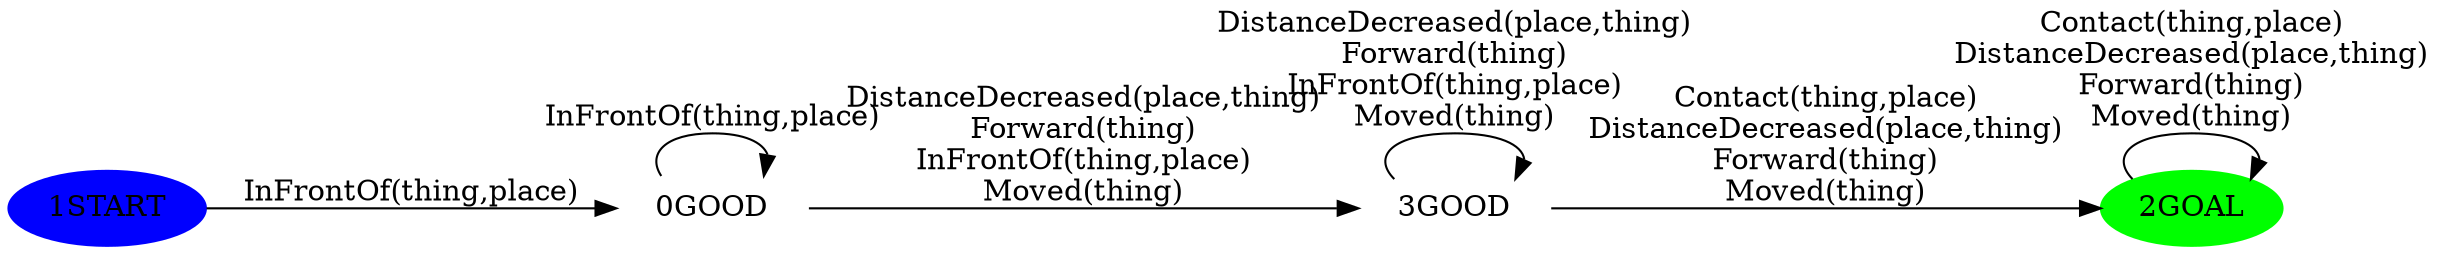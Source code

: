 digraph G { 
	graph [ rankdir=LR ]; 
	"1" [label="1START",style="filled",color="blue",fontcolor="black"];
	"1" -> "0" [label="InFrontOf(thing,place)"] ;
	"3" [label="3GOOD",style="filled",color="white",fontcolor="black"];
	"3" -> "3" [label="DistanceDecreased(place,thing)\nForward(thing)\nInFrontOf(thing,place)\nMoved(thing)"] ;
	"3" -> "2" [label="Contact(thing,place)\nDistanceDecreased(place,thing)\nForward(thing)\nMoved(thing)"] ;
	"0" [label="0GOOD",style="filled",color="white",fontcolor="black"];
	"0" -> "3" [label="DistanceDecreased(place,thing)\nForward(thing)\nInFrontOf(thing,place)\nMoved(thing)"] ;
	"0" -> "0" [label="InFrontOf(thing,place)"] ;
	"2" [label="2GOAL",style="filled",color="green",fontcolor="black"];
	"2" -> "2" [label="Contact(thing,place)\nDistanceDecreased(place,thing)\nForward(thing)\nMoved(thing)"] ;
}
